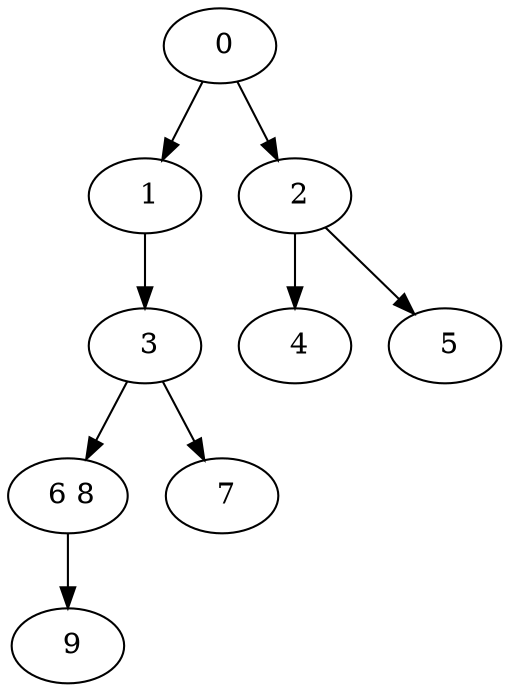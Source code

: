digraph mytree {
" 0" -> " 1";
" 0" -> " 2";
" 1" -> " 3";
" 2" -> " 4";
" 2" -> " 5";
" 3" -> " 6 8";
" 3" -> " 7";
" 4";
" 5";
" 6 8" -> " 9";
" 7";
" 9";
}
